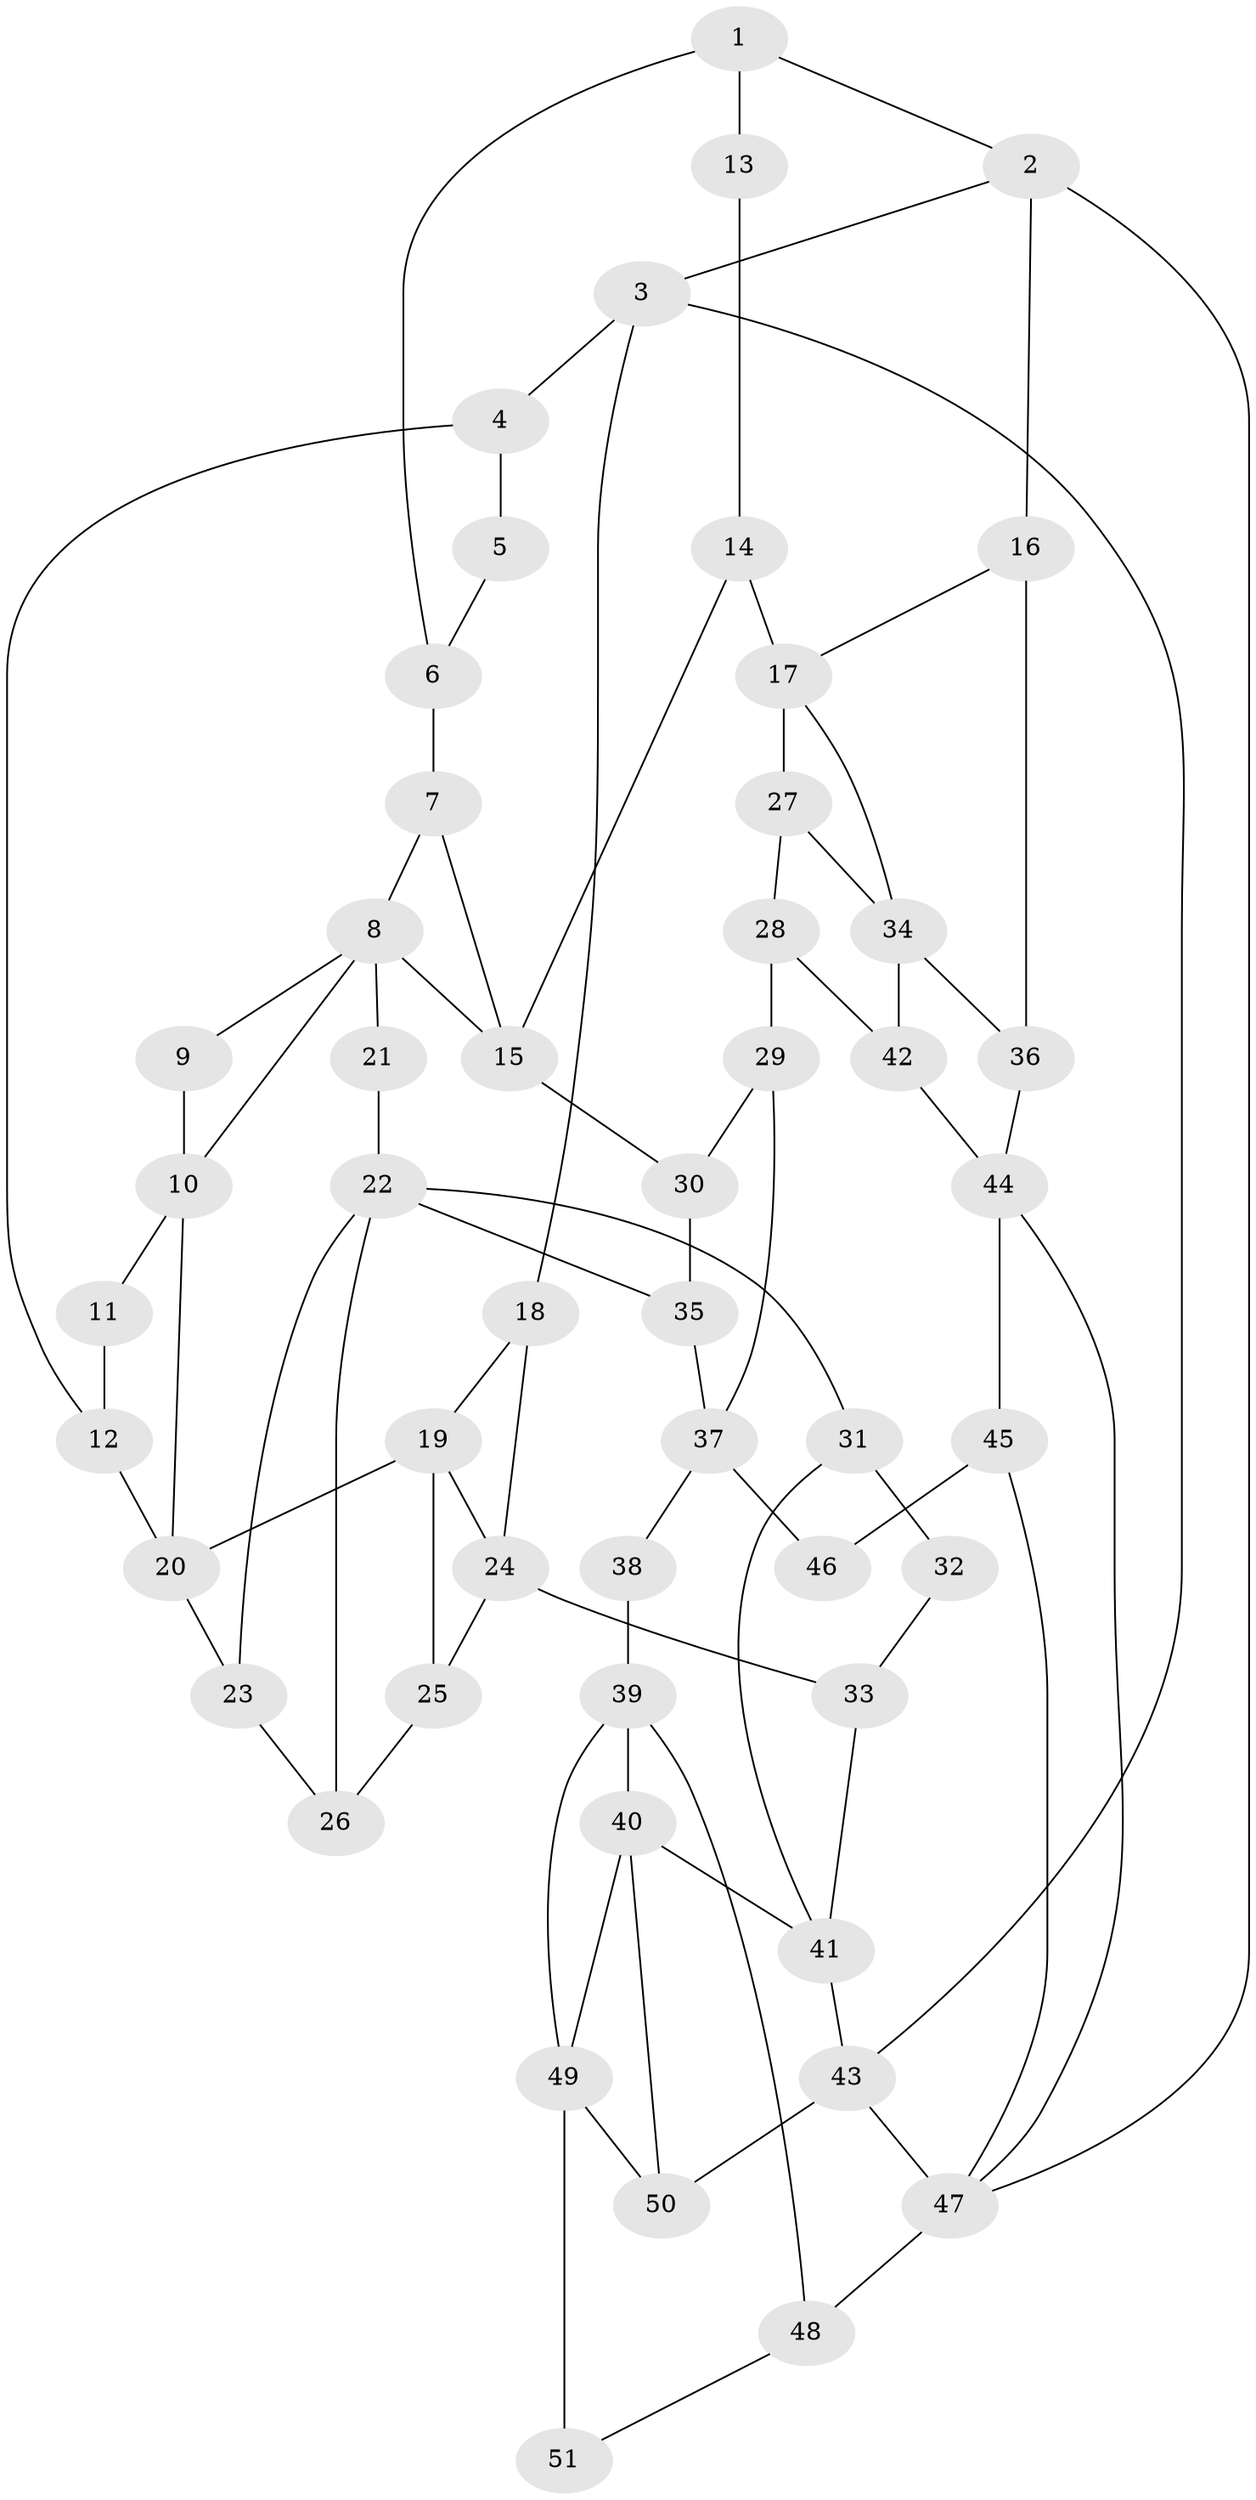 // original degree distribution, {3: 0.019801980198019802, 4: 0.24752475247524752, 5: 0.5148514851485149, 6: 0.21782178217821782}
// Generated by graph-tools (version 1.1) at 2025/38/03/09/25 02:38:48]
// undirected, 51 vertices, 83 edges
graph export_dot {
graph [start="1"]
  node [color=gray90,style=filled];
  1;
  2;
  3;
  4;
  5;
  6;
  7;
  8;
  9;
  10;
  11;
  12;
  13;
  14;
  15;
  16;
  17;
  18;
  19;
  20;
  21;
  22;
  23;
  24;
  25;
  26;
  27;
  28;
  29;
  30;
  31;
  32;
  33;
  34;
  35;
  36;
  37;
  38;
  39;
  40;
  41;
  42;
  43;
  44;
  45;
  46;
  47;
  48;
  49;
  50;
  51;
  1 -- 2 [weight=1.0];
  1 -- 6 [weight=1.0];
  1 -- 13 [weight=2.0];
  2 -- 3 [weight=1.0];
  2 -- 16 [weight=1.0];
  2 -- 47 [weight=1.0];
  3 -- 4 [weight=1.0];
  3 -- 18 [weight=1.0];
  3 -- 43 [weight=1.0];
  4 -- 5 [weight=1.0];
  4 -- 12 [weight=1.0];
  5 -- 6 [weight=1.0];
  6 -- 7 [weight=1.0];
  7 -- 8 [weight=1.0];
  7 -- 15 [weight=1.0];
  8 -- 9 [weight=1.0];
  8 -- 10 [weight=1.0];
  8 -- 15 [weight=1.0];
  8 -- 21 [weight=1.0];
  9 -- 10 [weight=2.0];
  10 -- 11 [weight=2.0];
  10 -- 20 [weight=1.0];
  11 -- 12 [weight=1.0];
  12 -- 20 [weight=1.0];
  13 -- 14 [weight=2.0];
  14 -- 15 [weight=2.0];
  14 -- 17 [weight=2.0];
  15 -- 30 [weight=1.0];
  16 -- 17 [weight=1.0];
  16 -- 36 [weight=1.0];
  17 -- 27 [weight=1.0];
  17 -- 34 [weight=1.0];
  18 -- 19 [weight=1.0];
  18 -- 24 [weight=1.0];
  19 -- 20 [weight=2.0];
  19 -- 24 [weight=2.0];
  19 -- 25 [weight=1.0];
  20 -- 23 [weight=1.0];
  21 -- 22 [weight=2.0];
  22 -- 23 [weight=1.0];
  22 -- 26 [weight=1.0];
  22 -- 31 [weight=1.0];
  22 -- 35 [weight=1.0];
  23 -- 26 [weight=1.0];
  24 -- 25 [weight=1.0];
  24 -- 33 [weight=2.0];
  25 -- 26 [weight=1.0];
  27 -- 28 [weight=1.0];
  27 -- 34 [weight=1.0];
  28 -- 29 [weight=1.0];
  28 -- 42 [weight=1.0];
  29 -- 30 [weight=1.0];
  29 -- 37 [weight=1.0];
  30 -- 35 [weight=1.0];
  31 -- 32 [weight=1.0];
  31 -- 41 [weight=1.0];
  32 -- 33 [weight=2.0];
  33 -- 41 [weight=1.0];
  34 -- 36 [weight=2.0];
  34 -- 42 [weight=2.0];
  35 -- 37 [weight=1.0];
  36 -- 44 [weight=1.0];
  37 -- 38 [weight=2.0];
  37 -- 46 [weight=2.0];
  38 -- 39 [weight=2.0];
  39 -- 40 [weight=1.0];
  39 -- 48 [weight=1.0];
  39 -- 49 [weight=1.0];
  40 -- 41 [weight=2.0];
  40 -- 49 [weight=2.0];
  40 -- 50 [weight=1.0];
  41 -- 43 [weight=1.0];
  42 -- 44 [weight=2.0];
  43 -- 47 [weight=1.0];
  43 -- 50 [weight=1.0];
  44 -- 45 [weight=1.0];
  44 -- 47 [weight=1.0];
  45 -- 46 [weight=1.0];
  45 -- 47 [weight=1.0];
  47 -- 48 [weight=2.0];
  48 -- 51 [weight=1.0];
  49 -- 50 [weight=1.0];
  49 -- 51 [weight=2.0];
}
